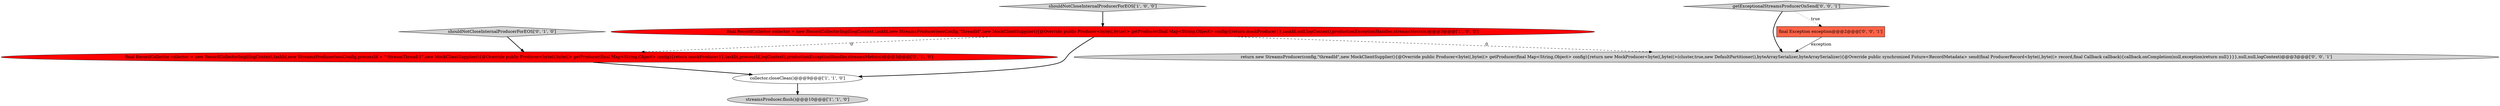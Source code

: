 digraph {
3 [style = filled, label = "final RecordCollector collector = new RecordCollectorImpl(logContext,taskId,new StreamsProducer(eosConfig,\"threadId\",new MockClientSupplier(){@Override public Producer<byte((,byte((> getProducer(final Map<String,Object> config){return mockProducer}},taskId,null,logContext),productionExceptionHandler,streamsMetrics)@@@3@@@['1', '0', '0']", fillcolor = red, shape = ellipse image = "AAA1AAABBB1BBB"];
5 [style = filled, label = "final RecordCollector collector = new RecordCollectorImpl(logContext,taskId,new StreamsProducer(eosConfig,processId + \"-StreamThread-1\",new MockClientSupplier(){@Override public Producer<byte((,byte((> getProducer(final Map<String,Object> config){return mockProducer}},taskId,processId,logContext),productionExceptionHandler,streamsMetrics)@@@3@@@['0', '1', '0']", fillcolor = red, shape = ellipse image = "AAA1AAABBB2BBB"];
4 [style = filled, label = "shouldNotCloseInternalProducerForEOS['0', '1', '0']", fillcolor = lightgray, shape = diamond image = "AAA0AAABBB2BBB"];
2 [style = filled, label = "shouldNotCloseInternalProducerForEOS['1', '0', '0']", fillcolor = lightgray, shape = diamond image = "AAA0AAABBB1BBB"];
0 [style = filled, label = "collector.closeClean()@@@9@@@['1', '1', '0']", fillcolor = white, shape = ellipse image = "AAA0AAABBB1BBB"];
1 [style = filled, label = "streamsProducer.flush()@@@10@@@['1', '1', '0']", fillcolor = lightgray, shape = ellipse image = "AAA0AAABBB1BBB"];
8 [style = filled, label = "final Exception exception@@@2@@@['0', '0', '1']", fillcolor = tomato, shape = box image = "AAA0AAABBB3BBB"];
7 [style = filled, label = "getExceptionalStreamsProducerOnSend['0', '0', '1']", fillcolor = lightgray, shape = diamond image = "AAA0AAABBB3BBB"];
6 [style = filled, label = "return new StreamsProducer(config,\"threadId\",new MockClientSupplier(){@Override public Producer<byte((,byte((> getProducer(final Map<String,Object> config){return new MockProducer<byte((,byte((>(cluster,true,new DefaultPartitioner(),byteArraySerializer,byteArraySerializer){@Override public synchronized Future<RecordMetadata> send(final ProducerRecord<byte((,byte((> record,final Callback callback){callback.onCompletion(null,exception)return null}}}},null,null,logContext)@@@3@@@['0', '0', '1']", fillcolor = lightgray, shape = ellipse image = "AAA0AAABBB3BBB"];
3->5 [style = dashed, label="0"];
8->6 [style = solid, label="exception"];
3->6 [style = dashed, label="0"];
7->6 [style = bold, label=""];
5->0 [style = bold, label=""];
7->8 [style = dotted, label="true"];
4->5 [style = bold, label=""];
0->1 [style = bold, label=""];
3->0 [style = bold, label=""];
2->3 [style = bold, label=""];
}
